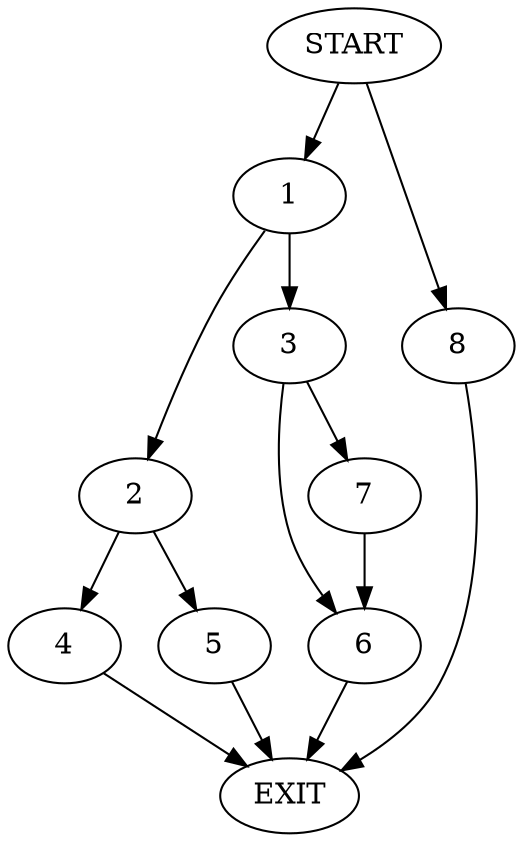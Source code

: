 digraph {
0 [label="START"]
9 [label="EXIT"]
0 -> 1
1 -> 2
1 -> 3
2 -> 4
2 -> 5
3 -> 6
3 -> 7
5 -> 9
4 -> 9
7 -> 6
6 -> 9
0 -> 8
8 -> 9
}
